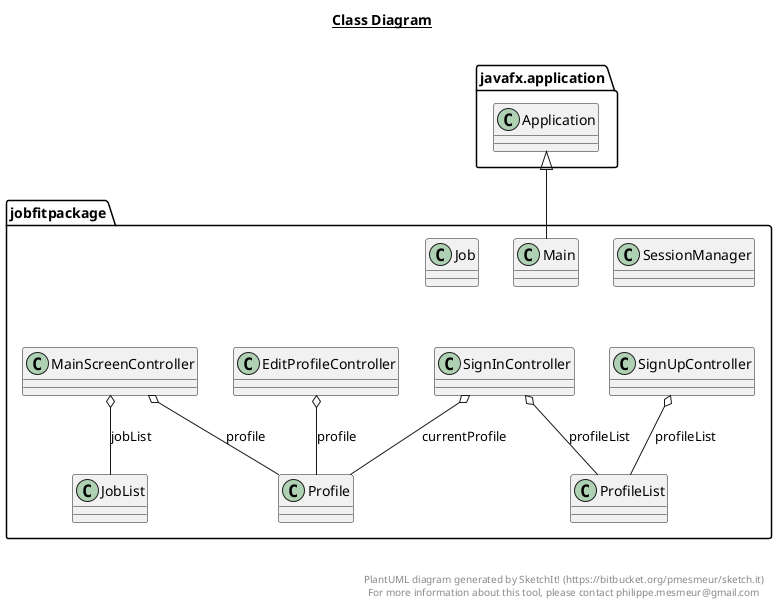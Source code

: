@startuml

title __Class Diagram__\n

set namespaceseparator none

namespace javafx.application {
  class Application {}
}

namespace jobfitpackage {
  class JobList {}
  class MainScreenController {}
  class Profile {}
  class ProfileList {}
  class SignInController {}
  class EditProfileController {}
  class SignUpController {}
  class SessionManager {}
  class Job {}
  class Main {}
}

SignUpController -up[hidden]- Main
Main -l[hidden]- Job
Main -r[hidden]- SessionManager

EditProfileController o-- Profile : profile
Main -up-|> Application

MainScreenController o-- JobList : jobList
MainScreenController o-- Profile : profile
SignInController o-- Profile : currentProfile
SignInController o-- ProfileList : profileList
SignUpController o-- ProfileList : profileList

right footer


PlantUML diagram generated by SketchIt! (https://bitbucket.org/pmesmeur/sketch.it)
For more information about this tool, please contact philippe.mesmeur@gmail.com
endfooter

@enduml

